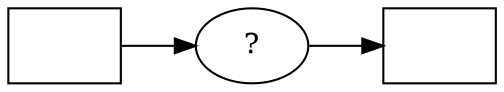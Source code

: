digraph g{
  rankdir=LR;
  raw_meat [image="images/raw-meat-thumb.png", label="", shape=box];
  ragout [image="images/ragout-thumb.png", label="", shape=box];
  question_mark [label="?"];
  raw_meat -> question_mark -> ragout;
}
